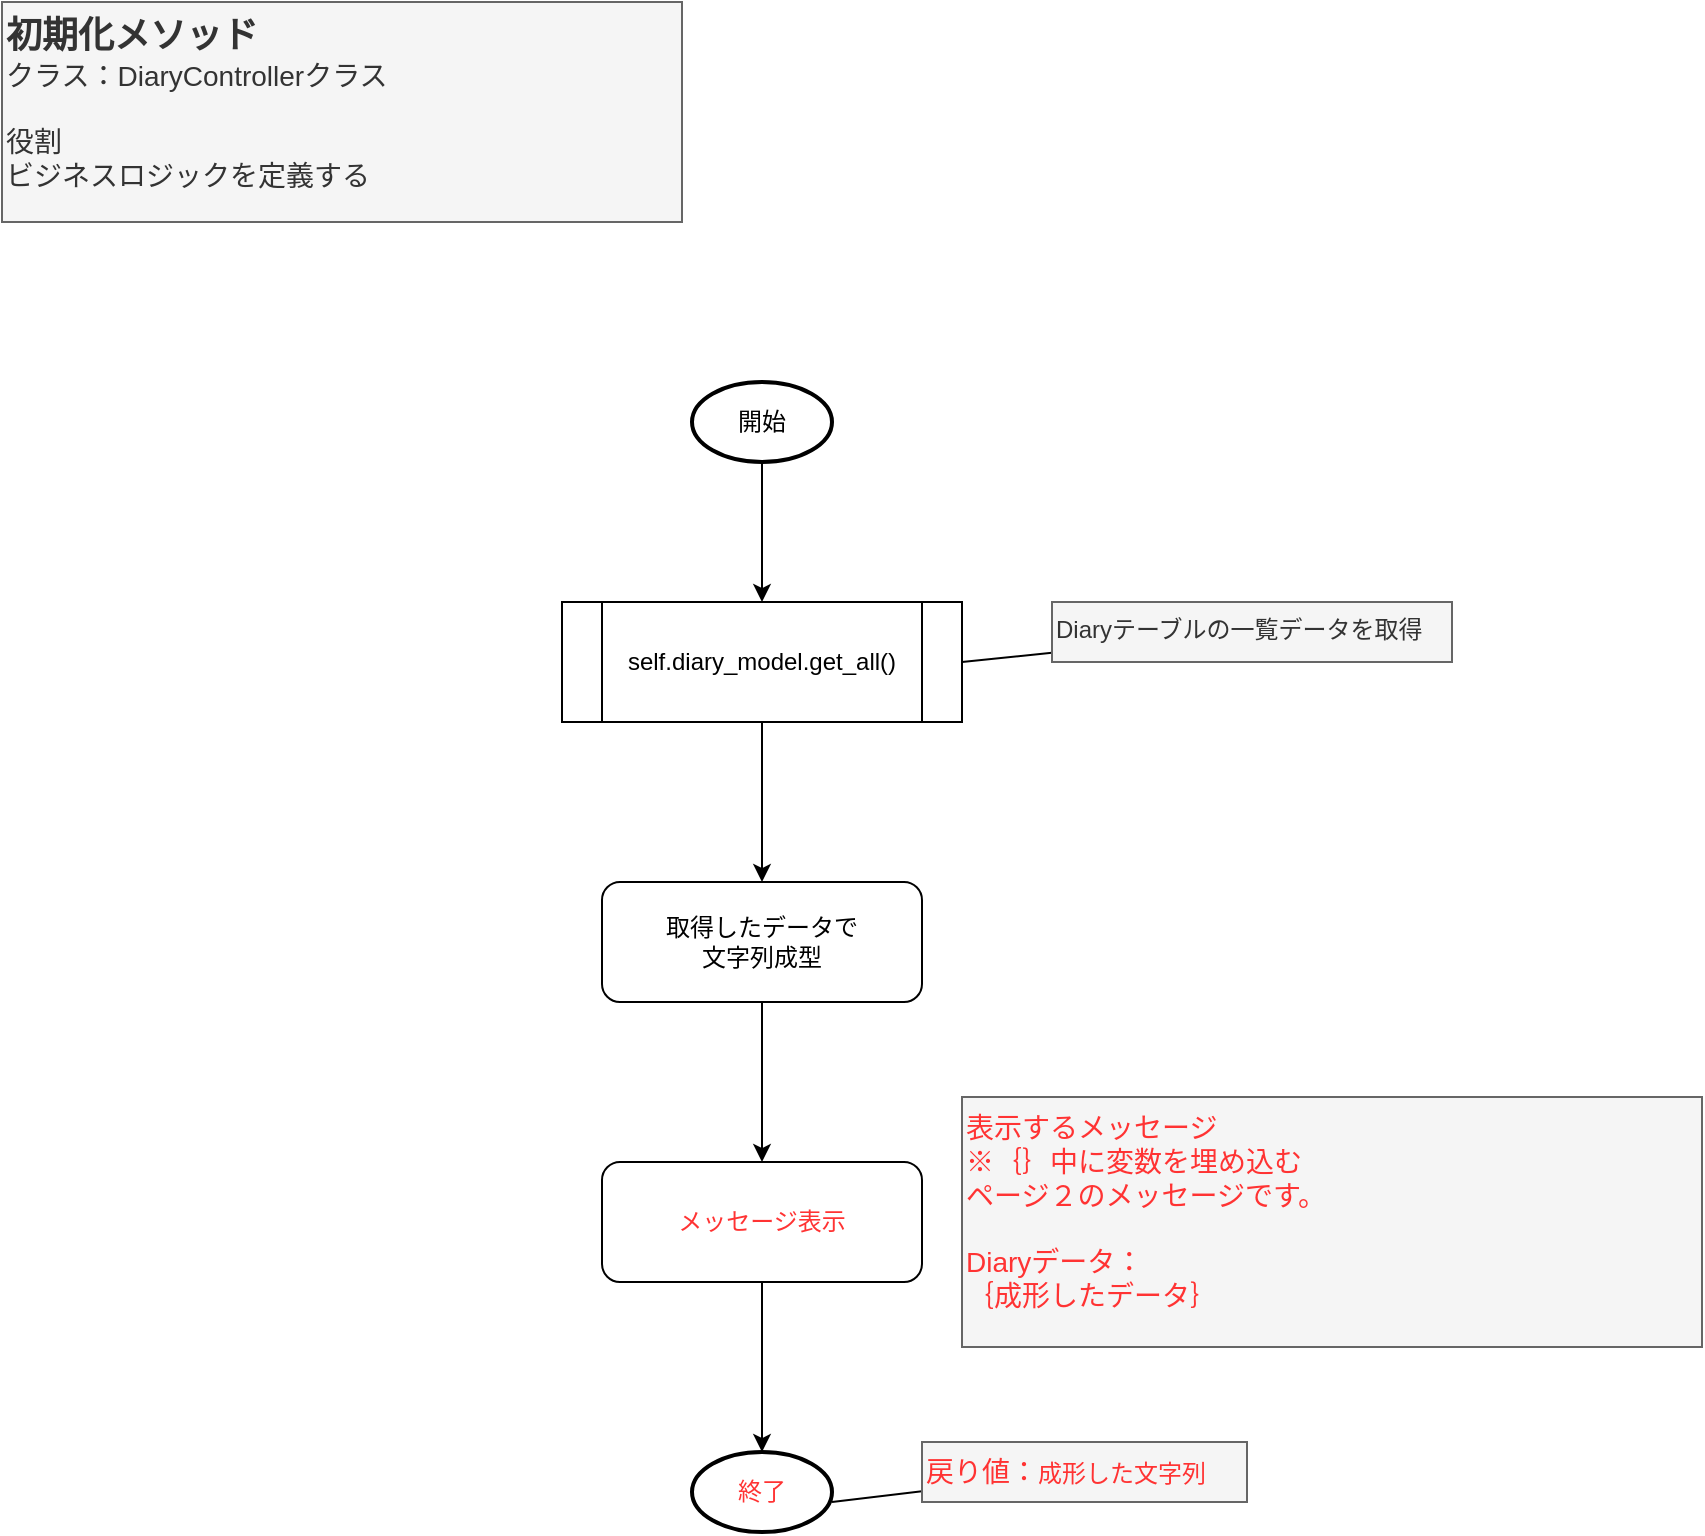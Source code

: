 <mxfile version="24.2.5" type="device">
  <diagram id="XF7HEMrhgQdyctFR9k2e" name="show_list_data(DiaryControllerクラス)">
    <mxGraphModel dx="1036" dy="606" grid="1" gridSize="10" guides="1" tooltips="1" connect="1" arrows="1" fold="1" page="1" pageScale="1" pageWidth="827" pageHeight="1169" math="0" shadow="0">
      <root>
        <mxCell id="0" />
        <mxCell id="1" parent="0" />
        <mxCell id="c1ehy162OinAQLc20oPs-1" value="" style="edgeStyle=orthogonalEdgeStyle;rounded=0;orthogonalLoop=1;jettySize=auto;html=1;" parent="1" source="c1ehy162OinAQLc20oPs-2" edge="1">
          <mxGeometry relative="1" as="geometry">
            <mxPoint x="400" y="320" as="targetPoint" />
          </mxGeometry>
        </mxCell>
        <mxCell id="c1ehy162OinAQLc20oPs-2" value="開始" style="strokeWidth=2;html=1;shape=mxgraph.flowchart.start_1;whiteSpace=wrap;" parent="1" vertex="1">
          <mxGeometry x="365" y="210" width="70" height="40" as="geometry" />
        </mxCell>
        <mxCell id="c1ehy162OinAQLc20oPs-15" value="" style="edgeStyle=orthogonalEdgeStyle;rounded=0;orthogonalLoop=1;jettySize=auto;html=1;" parent="1" source="c1ehy162OinAQLc20oPs-9" target="c1ehy162OinAQLc20oPs-14" edge="1">
          <mxGeometry relative="1" as="geometry" />
        </mxCell>
        <mxCell id="c1ehy162OinAQLc20oPs-9" value="self.diary_model.get_all()" style="shape=process;whiteSpace=wrap;html=1;backgroundOutline=1;" parent="1" vertex="1">
          <mxGeometry x="300" y="320" width="200" height="60" as="geometry" />
        </mxCell>
        <mxCell id="c1ehy162OinAQLc20oPs-11" style="rounded=0;orthogonalLoop=1;jettySize=auto;html=1;entryX=1;entryY=0.5;entryDx=0;entryDy=0;entryPerimeter=0;endArrow=none;endFill=0;" parent="1" source="c1ehy162OinAQLc20oPs-12" edge="1">
          <mxGeometry relative="1" as="geometry">
            <mxPoint x="500" y="350" as="targetPoint" />
          </mxGeometry>
        </mxCell>
        <mxCell id="c1ehy162OinAQLc20oPs-12" value="Diaryテーブルの一覧データを取得" style="text;html=1;align=left;verticalAlign=top;whiteSpace=wrap;rounded=0;fillColor=#f5f5f5;fontColor=#333333;strokeColor=#666666;" parent="1" vertex="1">
          <mxGeometry x="545" y="320" width="200" height="30" as="geometry" />
        </mxCell>
        <mxCell id="K4JBlWZRrigpQTaYBwhv-5" value="" style="edgeStyle=orthogonalEdgeStyle;rounded=0;orthogonalLoop=1;jettySize=auto;html=1;" edge="1" parent="1" source="c1ehy162OinAQLc20oPs-14" target="K4JBlWZRrigpQTaYBwhv-4">
          <mxGeometry relative="1" as="geometry" />
        </mxCell>
        <mxCell id="c1ehy162OinAQLc20oPs-14" value="取得したデータで&lt;div&gt;文字列成型&lt;/div&gt;" style="rounded=1;whiteSpace=wrap;html=1;" parent="1" vertex="1">
          <mxGeometry x="320" y="460" width="160" height="60" as="geometry" />
        </mxCell>
        <mxCell id="LT1SqhUdJDKgNxCUr6hy-1" value="&lt;b style=&quot;&quot;&gt;&lt;font style=&quot;&quot;&gt;&lt;font style=&quot;font-size: 18px;&quot;&gt;初期化メソッド&lt;/font&gt;&lt;/font&gt;&lt;/b&gt;&lt;div&gt;&lt;font style=&quot;font-size: 14px;&quot;&gt;クラス：DiaryControllerクラス&lt;/font&gt;&lt;/div&gt;&lt;div&gt;&lt;font style=&quot;font-size: 14px;&quot;&gt;&lt;br&gt;&lt;/font&gt;&lt;/div&gt;&lt;div&gt;&lt;font style=&quot;font-size: 14px;&quot;&gt;役割&lt;/font&gt;&lt;/div&gt;&lt;div&gt;&lt;font style=&quot;font-size: 14px;&quot;&gt;ビジネスロジックを定義する&lt;/font&gt;&lt;/div&gt;" style="text;html=1;align=left;verticalAlign=top;whiteSpace=wrap;rounded=0;fillColor=#f5f5f5;fontColor=#333333;strokeColor=#666666;" parent="1" vertex="1">
          <mxGeometry x="20" y="20" width="340" height="110" as="geometry" />
        </mxCell>
        <mxCell id="K4JBlWZRrigpQTaYBwhv-1" style="rounded=0;orthogonalLoop=1;jettySize=auto;html=1;entryX=1;entryY=0.5;entryDx=0;entryDy=0;entryPerimeter=0;endArrow=none;endFill=0;fontColor=#FF3333;" edge="1" parent="1" source="K4JBlWZRrigpQTaYBwhv-2">
          <mxGeometry relative="1" as="geometry">
            <mxPoint x="435" y="770" as="targetPoint" />
          </mxGeometry>
        </mxCell>
        <mxCell id="K4JBlWZRrigpQTaYBwhv-2" value="&lt;span style=&quot;font-size: 14px;&quot;&gt;戻り値：&lt;/span&gt;&lt;span style=&quot;text-align: center;&quot;&gt;成形した文字列&lt;/span&gt;" style="text;html=1;align=left;verticalAlign=top;whiteSpace=wrap;rounded=0;fillColor=#f5f5f5;fontColor=#FF3333;strokeColor=#666666;" vertex="1" parent="1">
          <mxGeometry x="480" y="740" width="162.5" height="30" as="geometry" />
        </mxCell>
        <mxCell id="K4JBlWZRrigpQTaYBwhv-3" value="終了" style="strokeWidth=2;html=1;shape=mxgraph.flowchart.start_1;whiteSpace=wrap;fontColor=#FF3333;" vertex="1" parent="1">
          <mxGeometry x="365" y="745" width="70" height="40" as="geometry" />
        </mxCell>
        <mxCell id="K4JBlWZRrigpQTaYBwhv-6" value="" style="edgeStyle=orthogonalEdgeStyle;rounded=0;orthogonalLoop=1;jettySize=auto;html=1;fontColor=#FF3333;" edge="1" parent="1" source="K4JBlWZRrigpQTaYBwhv-4" target="K4JBlWZRrigpQTaYBwhv-3">
          <mxGeometry relative="1" as="geometry" />
        </mxCell>
        <mxCell id="K4JBlWZRrigpQTaYBwhv-4" value="メッセージ表示" style="rounded=1;whiteSpace=wrap;html=1;fontColor=#FF3333;" vertex="1" parent="1">
          <mxGeometry x="320" y="600" width="160" height="60" as="geometry" />
        </mxCell>
        <mxCell id="K4JBlWZRrigpQTaYBwhv-7" value="&lt;span style=&quot;font-size: 14px;&quot;&gt;表示するメッセージ&lt;/span&gt;&lt;div&gt;&lt;span style=&quot;font-size: 14px;&quot;&gt;※｛｝中に変数を埋め込む&lt;/span&gt;&lt;div&gt;&lt;span style=&quot;font-size: 14px;&quot;&gt;ページ２のメッセージです。&lt;/span&gt;&lt;div&gt;&lt;span style=&quot;font-size: 14px;&quot;&gt;&lt;br&gt;&lt;/span&gt;&lt;/div&gt;&lt;div&gt;&lt;span style=&quot;font-size: 14px;&quot;&gt;Diaryデータ：&lt;/span&gt;&lt;/div&gt;&lt;div&gt;&lt;span style=&quot;font-size: 14px;&quot;&gt;｛成形したデータ｝&lt;/span&gt;&lt;/div&gt;&lt;/div&gt;&lt;/div&gt;" style="text;html=1;align=left;verticalAlign=top;whiteSpace=wrap;rounded=0;fillColor=#f5f5f5;fontColor=#FF3333;strokeColor=#666666;" vertex="1" parent="1">
          <mxGeometry x="500" y="567.5" width="370" height="125" as="geometry" />
        </mxCell>
      </root>
    </mxGraphModel>
  </diagram>
</mxfile>
